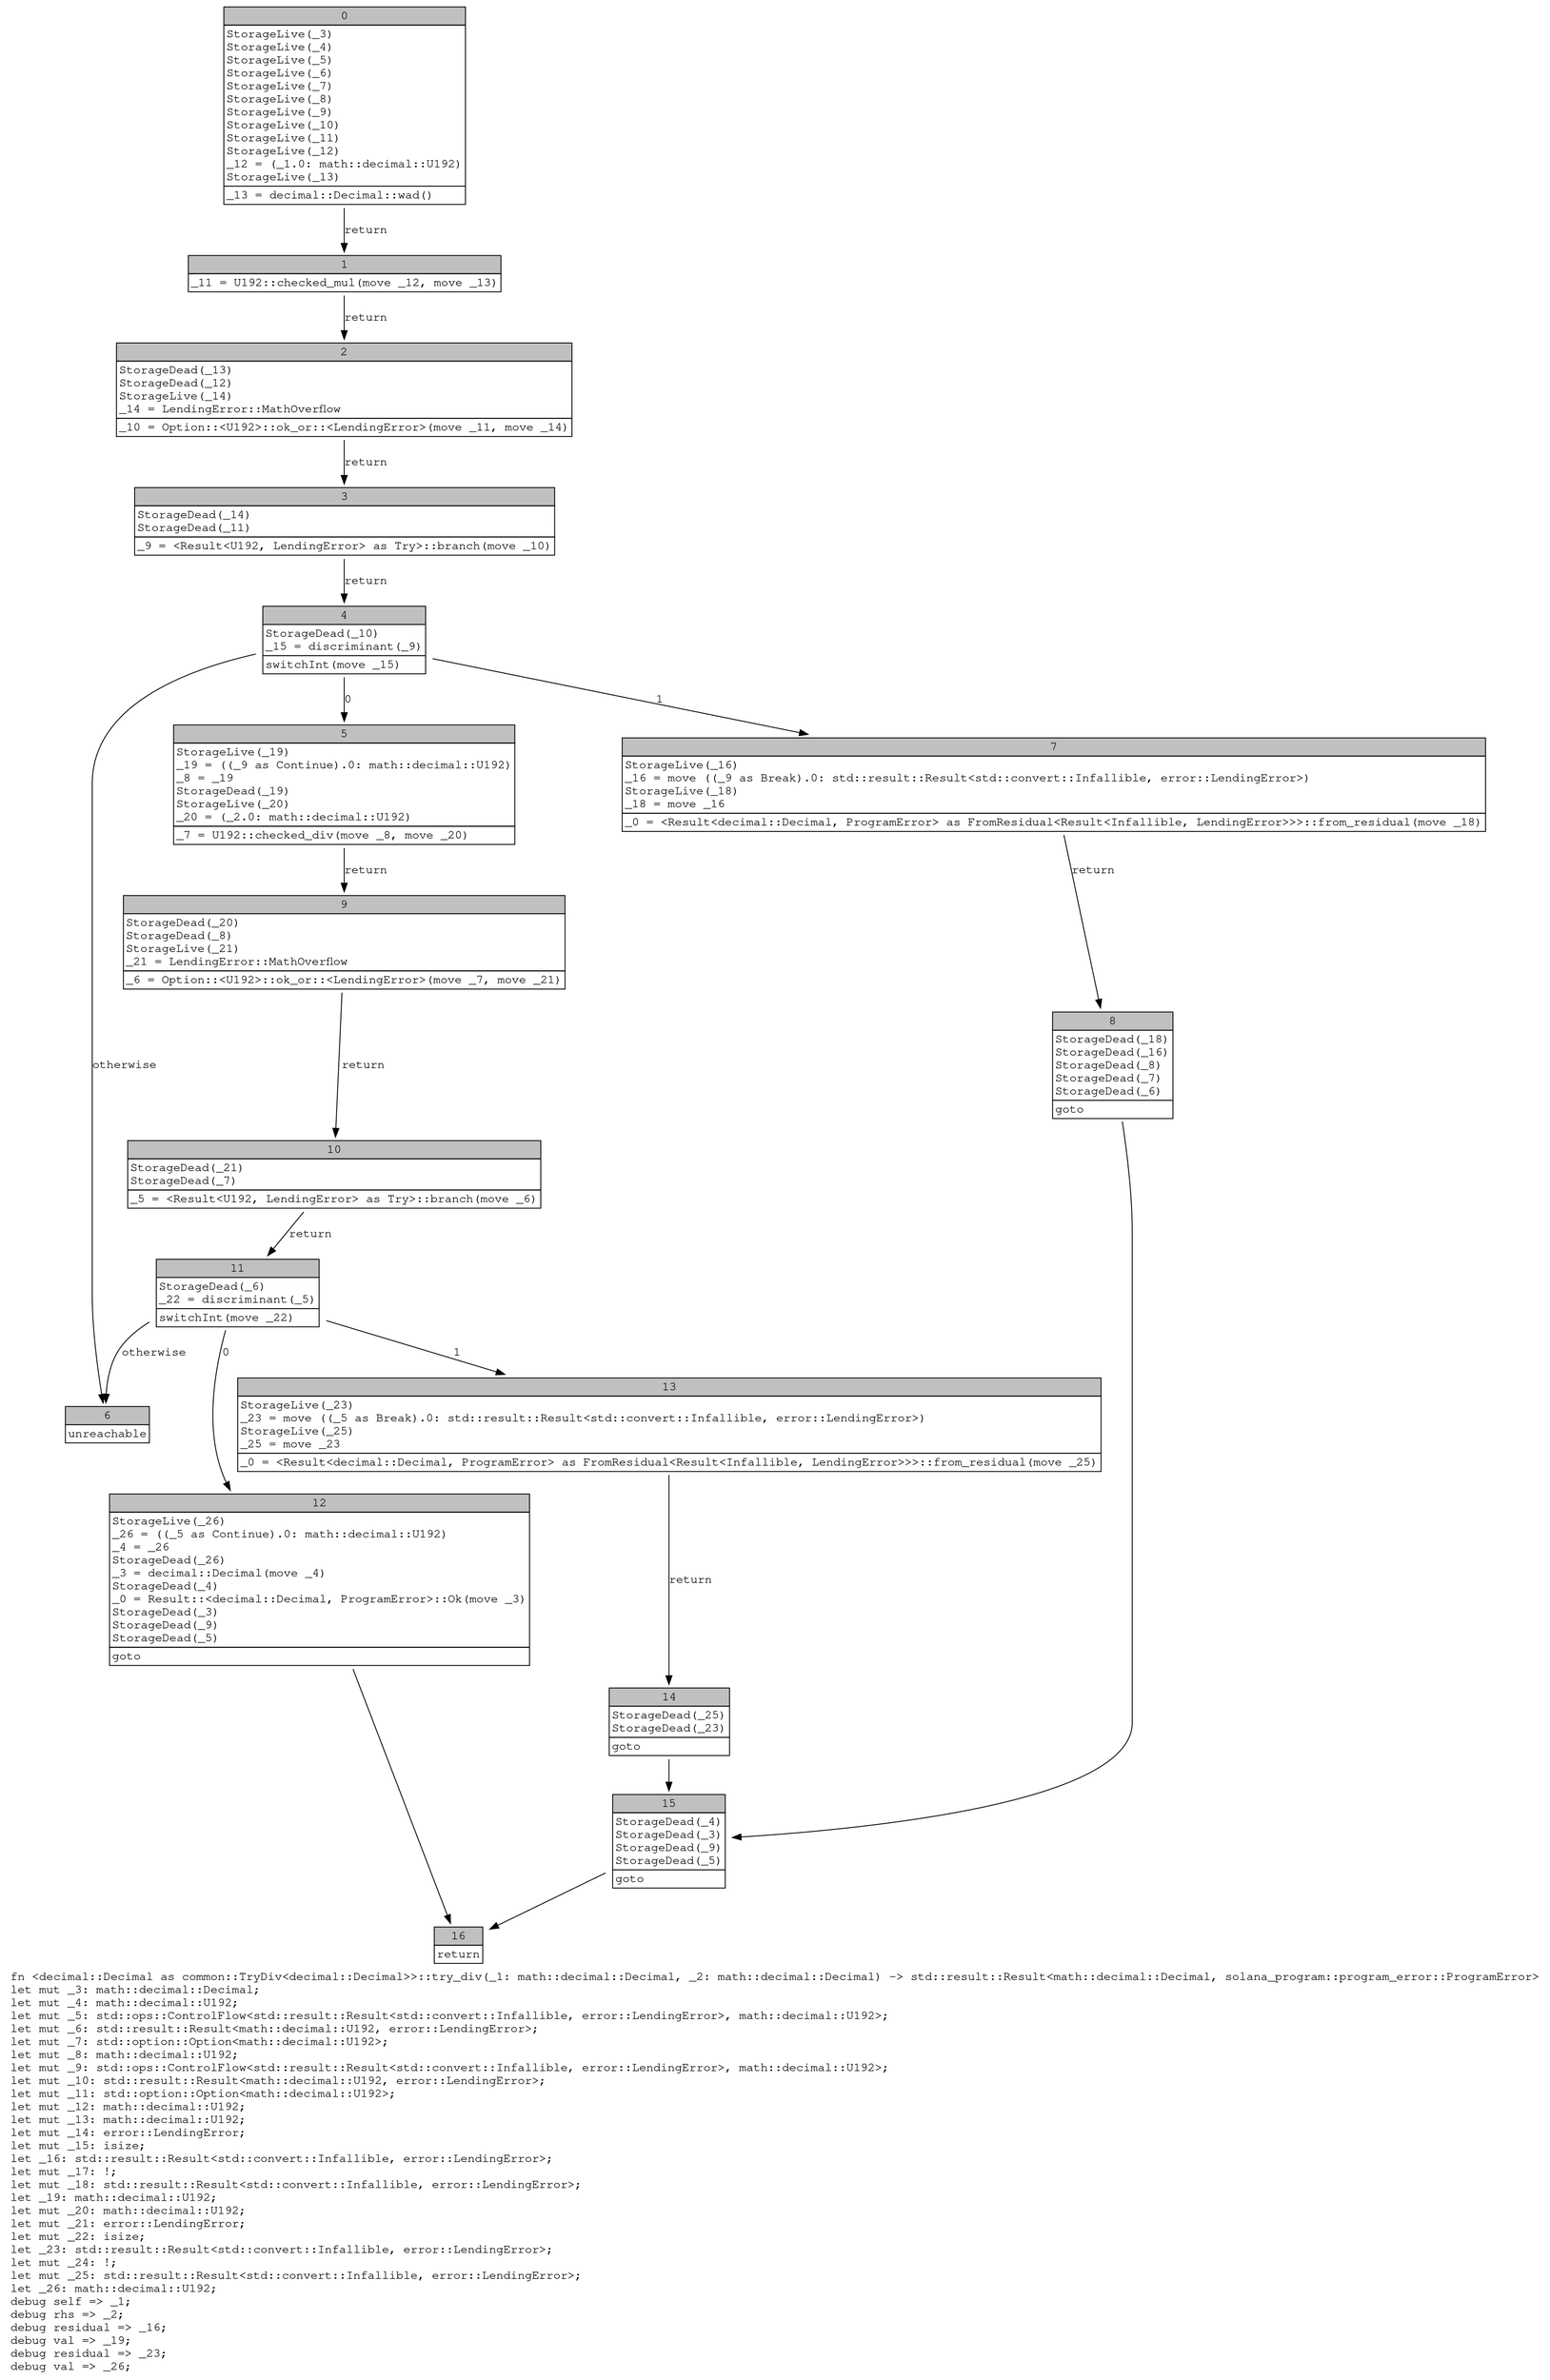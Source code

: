 digraph Mir_0_160 {
    graph [fontname="Courier, monospace"];
    node [fontname="Courier, monospace"];
    edge [fontname="Courier, monospace"];
    label=<fn &lt;decimal::Decimal as common::TryDiv&lt;decimal::Decimal&gt;&gt;::try_div(_1: math::decimal::Decimal, _2: math::decimal::Decimal) -&gt; std::result::Result&lt;math::decimal::Decimal, solana_program::program_error::ProgramError&gt;<br align="left"/>let mut _3: math::decimal::Decimal;<br align="left"/>let mut _4: math::decimal::U192;<br align="left"/>let mut _5: std::ops::ControlFlow&lt;std::result::Result&lt;std::convert::Infallible, error::LendingError&gt;, math::decimal::U192&gt;;<br align="left"/>let mut _6: std::result::Result&lt;math::decimal::U192, error::LendingError&gt;;<br align="left"/>let mut _7: std::option::Option&lt;math::decimal::U192&gt;;<br align="left"/>let mut _8: math::decimal::U192;<br align="left"/>let mut _9: std::ops::ControlFlow&lt;std::result::Result&lt;std::convert::Infallible, error::LendingError&gt;, math::decimal::U192&gt;;<br align="left"/>let mut _10: std::result::Result&lt;math::decimal::U192, error::LendingError&gt;;<br align="left"/>let mut _11: std::option::Option&lt;math::decimal::U192&gt;;<br align="left"/>let mut _12: math::decimal::U192;<br align="left"/>let mut _13: math::decimal::U192;<br align="left"/>let mut _14: error::LendingError;<br align="left"/>let mut _15: isize;<br align="left"/>let _16: std::result::Result&lt;std::convert::Infallible, error::LendingError&gt;;<br align="left"/>let mut _17: !;<br align="left"/>let mut _18: std::result::Result&lt;std::convert::Infallible, error::LendingError&gt;;<br align="left"/>let _19: math::decimal::U192;<br align="left"/>let mut _20: math::decimal::U192;<br align="left"/>let mut _21: error::LendingError;<br align="left"/>let mut _22: isize;<br align="left"/>let _23: std::result::Result&lt;std::convert::Infallible, error::LendingError&gt;;<br align="left"/>let mut _24: !;<br align="left"/>let mut _25: std::result::Result&lt;std::convert::Infallible, error::LendingError&gt;;<br align="left"/>let _26: math::decimal::U192;<br align="left"/>debug self =&gt; _1;<br align="left"/>debug rhs =&gt; _2;<br align="left"/>debug residual =&gt; _16;<br align="left"/>debug val =&gt; _19;<br align="left"/>debug residual =&gt; _23;<br align="left"/>debug val =&gt; _26;<br align="left"/>>;
    bb0__0_160 [shape="none", label=<<table border="0" cellborder="1" cellspacing="0"><tr><td bgcolor="gray" align="center" colspan="1">0</td></tr><tr><td align="left" balign="left">StorageLive(_3)<br/>StorageLive(_4)<br/>StorageLive(_5)<br/>StorageLive(_6)<br/>StorageLive(_7)<br/>StorageLive(_8)<br/>StorageLive(_9)<br/>StorageLive(_10)<br/>StorageLive(_11)<br/>StorageLive(_12)<br/>_12 = (_1.0: math::decimal::U192)<br/>StorageLive(_13)<br/></td></tr><tr><td align="left">_13 = decimal::Decimal::wad()</td></tr></table>>];
    bb1__0_160 [shape="none", label=<<table border="0" cellborder="1" cellspacing="0"><tr><td bgcolor="gray" align="center" colspan="1">1</td></tr><tr><td align="left">_11 = U192::checked_mul(move _12, move _13)</td></tr></table>>];
    bb2__0_160 [shape="none", label=<<table border="0" cellborder="1" cellspacing="0"><tr><td bgcolor="gray" align="center" colspan="1">2</td></tr><tr><td align="left" balign="left">StorageDead(_13)<br/>StorageDead(_12)<br/>StorageLive(_14)<br/>_14 = LendingError::MathOverflow<br/></td></tr><tr><td align="left">_10 = Option::&lt;U192&gt;::ok_or::&lt;LendingError&gt;(move _11, move _14)</td></tr></table>>];
    bb3__0_160 [shape="none", label=<<table border="0" cellborder="1" cellspacing="0"><tr><td bgcolor="gray" align="center" colspan="1">3</td></tr><tr><td align="left" balign="left">StorageDead(_14)<br/>StorageDead(_11)<br/></td></tr><tr><td align="left">_9 = &lt;Result&lt;U192, LendingError&gt; as Try&gt;::branch(move _10)</td></tr></table>>];
    bb4__0_160 [shape="none", label=<<table border="0" cellborder="1" cellspacing="0"><tr><td bgcolor="gray" align="center" colspan="1">4</td></tr><tr><td align="left" balign="left">StorageDead(_10)<br/>_15 = discriminant(_9)<br/></td></tr><tr><td align="left">switchInt(move _15)</td></tr></table>>];
    bb5__0_160 [shape="none", label=<<table border="0" cellborder="1" cellspacing="0"><tr><td bgcolor="gray" align="center" colspan="1">5</td></tr><tr><td align="left" balign="left">StorageLive(_19)<br/>_19 = ((_9 as Continue).0: math::decimal::U192)<br/>_8 = _19<br/>StorageDead(_19)<br/>StorageLive(_20)<br/>_20 = (_2.0: math::decimal::U192)<br/></td></tr><tr><td align="left">_7 = U192::checked_div(move _8, move _20)</td></tr></table>>];
    bb6__0_160 [shape="none", label=<<table border="0" cellborder="1" cellspacing="0"><tr><td bgcolor="gray" align="center" colspan="1">6</td></tr><tr><td align="left">unreachable</td></tr></table>>];
    bb7__0_160 [shape="none", label=<<table border="0" cellborder="1" cellspacing="0"><tr><td bgcolor="gray" align="center" colspan="1">7</td></tr><tr><td align="left" balign="left">StorageLive(_16)<br/>_16 = move ((_9 as Break).0: std::result::Result&lt;std::convert::Infallible, error::LendingError&gt;)<br/>StorageLive(_18)<br/>_18 = move _16<br/></td></tr><tr><td align="left">_0 = &lt;Result&lt;decimal::Decimal, ProgramError&gt; as FromResidual&lt;Result&lt;Infallible, LendingError&gt;&gt;&gt;::from_residual(move _18)</td></tr></table>>];
    bb8__0_160 [shape="none", label=<<table border="0" cellborder="1" cellspacing="0"><tr><td bgcolor="gray" align="center" colspan="1">8</td></tr><tr><td align="left" balign="left">StorageDead(_18)<br/>StorageDead(_16)<br/>StorageDead(_8)<br/>StorageDead(_7)<br/>StorageDead(_6)<br/></td></tr><tr><td align="left">goto</td></tr></table>>];
    bb9__0_160 [shape="none", label=<<table border="0" cellborder="1" cellspacing="0"><tr><td bgcolor="gray" align="center" colspan="1">9</td></tr><tr><td align="left" balign="left">StorageDead(_20)<br/>StorageDead(_8)<br/>StorageLive(_21)<br/>_21 = LendingError::MathOverflow<br/></td></tr><tr><td align="left">_6 = Option::&lt;U192&gt;::ok_or::&lt;LendingError&gt;(move _7, move _21)</td></tr></table>>];
    bb10__0_160 [shape="none", label=<<table border="0" cellborder="1" cellspacing="0"><tr><td bgcolor="gray" align="center" colspan="1">10</td></tr><tr><td align="left" balign="left">StorageDead(_21)<br/>StorageDead(_7)<br/></td></tr><tr><td align="left">_5 = &lt;Result&lt;U192, LendingError&gt; as Try&gt;::branch(move _6)</td></tr></table>>];
    bb11__0_160 [shape="none", label=<<table border="0" cellborder="1" cellspacing="0"><tr><td bgcolor="gray" align="center" colspan="1">11</td></tr><tr><td align="left" balign="left">StorageDead(_6)<br/>_22 = discriminant(_5)<br/></td></tr><tr><td align="left">switchInt(move _22)</td></tr></table>>];
    bb12__0_160 [shape="none", label=<<table border="0" cellborder="1" cellspacing="0"><tr><td bgcolor="gray" align="center" colspan="1">12</td></tr><tr><td align="left" balign="left">StorageLive(_26)<br/>_26 = ((_5 as Continue).0: math::decimal::U192)<br/>_4 = _26<br/>StorageDead(_26)<br/>_3 = decimal::Decimal(move _4)<br/>StorageDead(_4)<br/>_0 = Result::&lt;decimal::Decimal, ProgramError&gt;::Ok(move _3)<br/>StorageDead(_3)<br/>StorageDead(_9)<br/>StorageDead(_5)<br/></td></tr><tr><td align="left">goto</td></tr></table>>];
    bb13__0_160 [shape="none", label=<<table border="0" cellborder="1" cellspacing="0"><tr><td bgcolor="gray" align="center" colspan="1">13</td></tr><tr><td align="left" balign="left">StorageLive(_23)<br/>_23 = move ((_5 as Break).0: std::result::Result&lt;std::convert::Infallible, error::LendingError&gt;)<br/>StorageLive(_25)<br/>_25 = move _23<br/></td></tr><tr><td align="left">_0 = &lt;Result&lt;decimal::Decimal, ProgramError&gt; as FromResidual&lt;Result&lt;Infallible, LendingError&gt;&gt;&gt;::from_residual(move _25)</td></tr></table>>];
    bb14__0_160 [shape="none", label=<<table border="0" cellborder="1" cellspacing="0"><tr><td bgcolor="gray" align="center" colspan="1">14</td></tr><tr><td align="left" balign="left">StorageDead(_25)<br/>StorageDead(_23)<br/></td></tr><tr><td align="left">goto</td></tr></table>>];
    bb15__0_160 [shape="none", label=<<table border="0" cellborder="1" cellspacing="0"><tr><td bgcolor="gray" align="center" colspan="1">15</td></tr><tr><td align="left" balign="left">StorageDead(_4)<br/>StorageDead(_3)<br/>StorageDead(_9)<br/>StorageDead(_5)<br/></td></tr><tr><td align="left">goto</td></tr></table>>];
    bb16__0_160 [shape="none", label=<<table border="0" cellborder="1" cellspacing="0"><tr><td bgcolor="gray" align="center" colspan="1">16</td></tr><tr><td align="left">return</td></tr></table>>];
    bb0__0_160 -> bb1__0_160 [label="return"];
    bb1__0_160 -> bb2__0_160 [label="return"];
    bb2__0_160 -> bb3__0_160 [label="return"];
    bb3__0_160 -> bb4__0_160 [label="return"];
    bb4__0_160 -> bb5__0_160 [label="0"];
    bb4__0_160 -> bb7__0_160 [label="1"];
    bb4__0_160 -> bb6__0_160 [label="otherwise"];
    bb5__0_160 -> bb9__0_160 [label="return"];
    bb7__0_160 -> bb8__0_160 [label="return"];
    bb8__0_160 -> bb15__0_160 [label=""];
    bb9__0_160 -> bb10__0_160 [label="return"];
    bb10__0_160 -> bb11__0_160 [label="return"];
    bb11__0_160 -> bb12__0_160 [label="0"];
    bb11__0_160 -> bb13__0_160 [label="1"];
    bb11__0_160 -> bb6__0_160 [label="otherwise"];
    bb12__0_160 -> bb16__0_160 [label=""];
    bb13__0_160 -> bb14__0_160 [label="return"];
    bb14__0_160 -> bb15__0_160 [label=""];
    bb15__0_160 -> bb16__0_160 [label=""];
}
